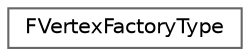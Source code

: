 digraph "Graphical Class Hierarchy"
{
 // INTERACTIVE_SVG=YES
 // LATEX_PDF_SIZE
  bgcolor="transparent";
  edge [fontname=Helvetica,fontsize=10,labelfontname=Helvetica,labelfontsize=10];
  node [fontname=Helvetica,fontsize=10,shape=box,height=0.2,width=0.4];
  rankdir="LR";
  Node0 [id="Node000000",label="FVertexFactoryType",height=0.2,width=0.4,color="grey40", fillcolor="white", style="filled",URL="$d5/de1/classFVertexFactoryType.html",tooltip="An object used to represent the type of a vertex factory."];
}
